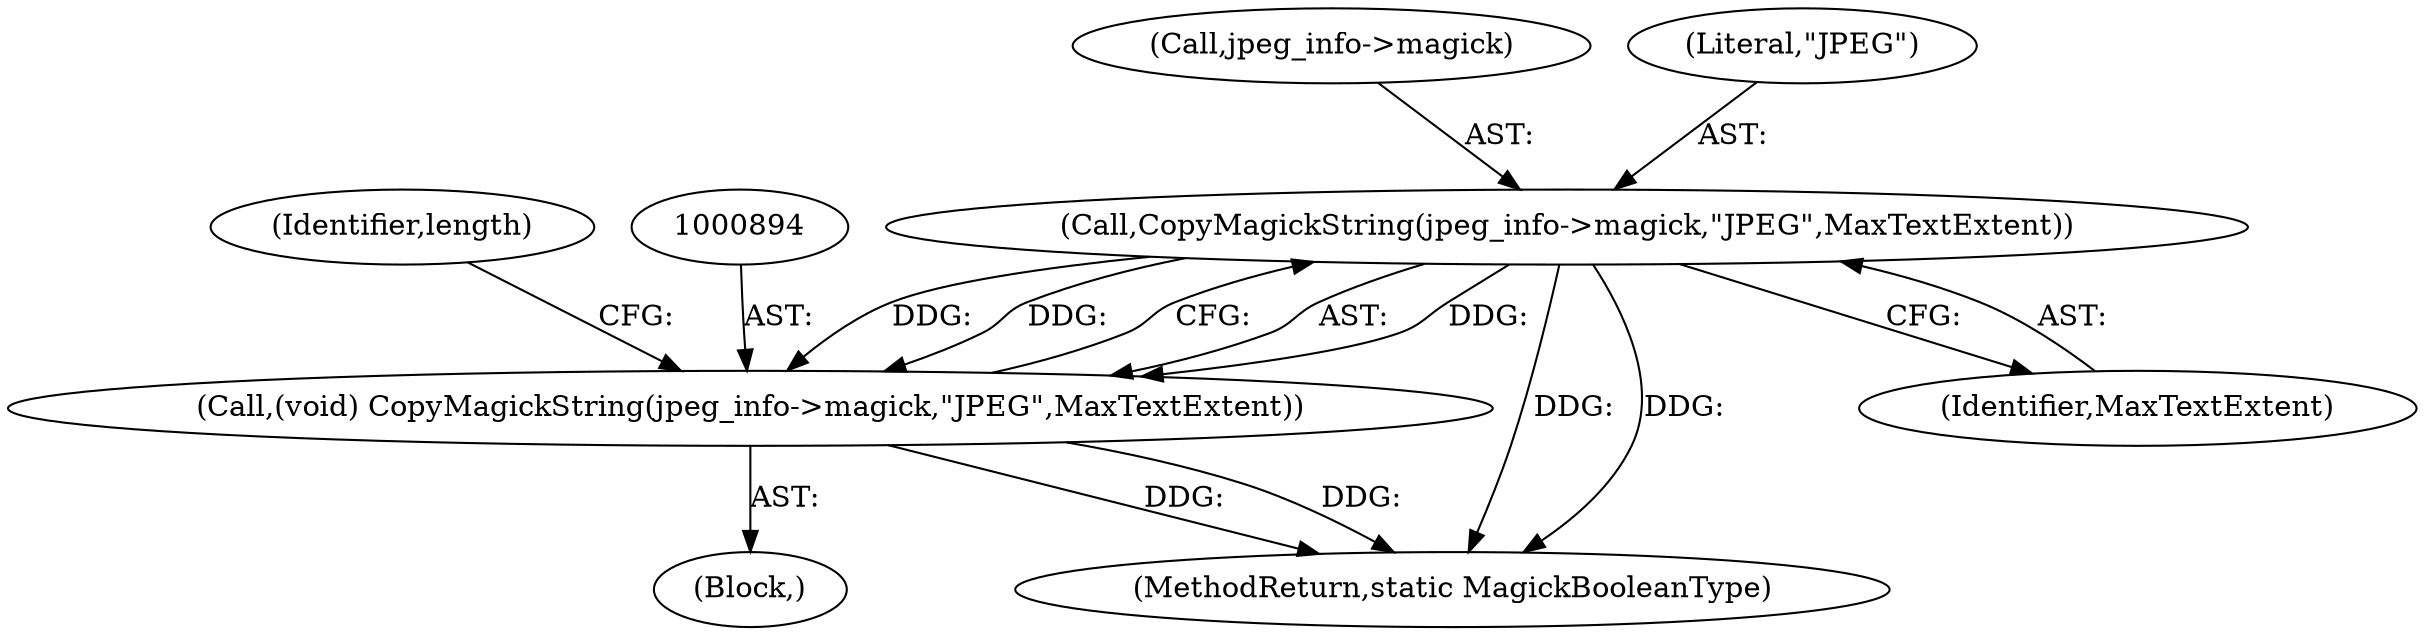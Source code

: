 digraph "0_ImageMagick_859084b4fd966ac007965c3d85caabccd8aee9b4@pointer" {
"1000895" [label="(Call,CopyMagickString(jpeg_info->magick,\"JPEG\",MaxTextExtent))"];
"1000893" [label="(Call,(void) CopyMagickString(jpeg_info->magick,\"JPEG\",MaxTextExtent))"];
"1000893" [label="(Call,(void) CopyMagickString(jpeg_info->magick,\"JPEG\",MaxTextExtent))"];
"1001970" [label="(MethodReturn,static MagickBooleanType)"];
"1000902" [label="(Identifier,length)"];
"1000896" [label="(Call,jpeg_info->magick)"];
"1000895" [label="(Call,CopyMagickString(jpeg_info->magick,\"JPEG\",MaxTextExtent))"];
"1000899" [label="(Literal,\"JPEG\")"];
"1000900" [label="(Identifier,MaxTextExtent)"];
"1000860" [label="(Block,)"];
"1000895" -> "1000893"  [label="AST: "];
"1000895" -> "1000900"  [label="CFG: "];
"1000896" -> "1000895"  [label="AST: "];
"1000899" -> "1000895"  [label="AST: "];
"1000900" -> "1000895"  [label="AST: "];
"1000893" -> "1000895"  [label="CFG: "];
"1000895" -> "1001970"  [label="DDG: "];
"1000895" -> "1001970"  [label="DDG: "];
"1000895" -> "1000893"  [label="DDG: "];
"1000895" -> "1000893"  [label="DDG: "];
"1000895" -> "1000893"  [label="DDG: "];
"1000893" -> "1000860"  [label="AST: "];
"1000894" -> "1000893"  [label="AST: "];
"1000902" -> "1000893"  [label="CFG: "];
"1000893" -> "1001970"  [label="DDG: "];
"1000893" -> "1001970"  [label="DDG: "];
}
